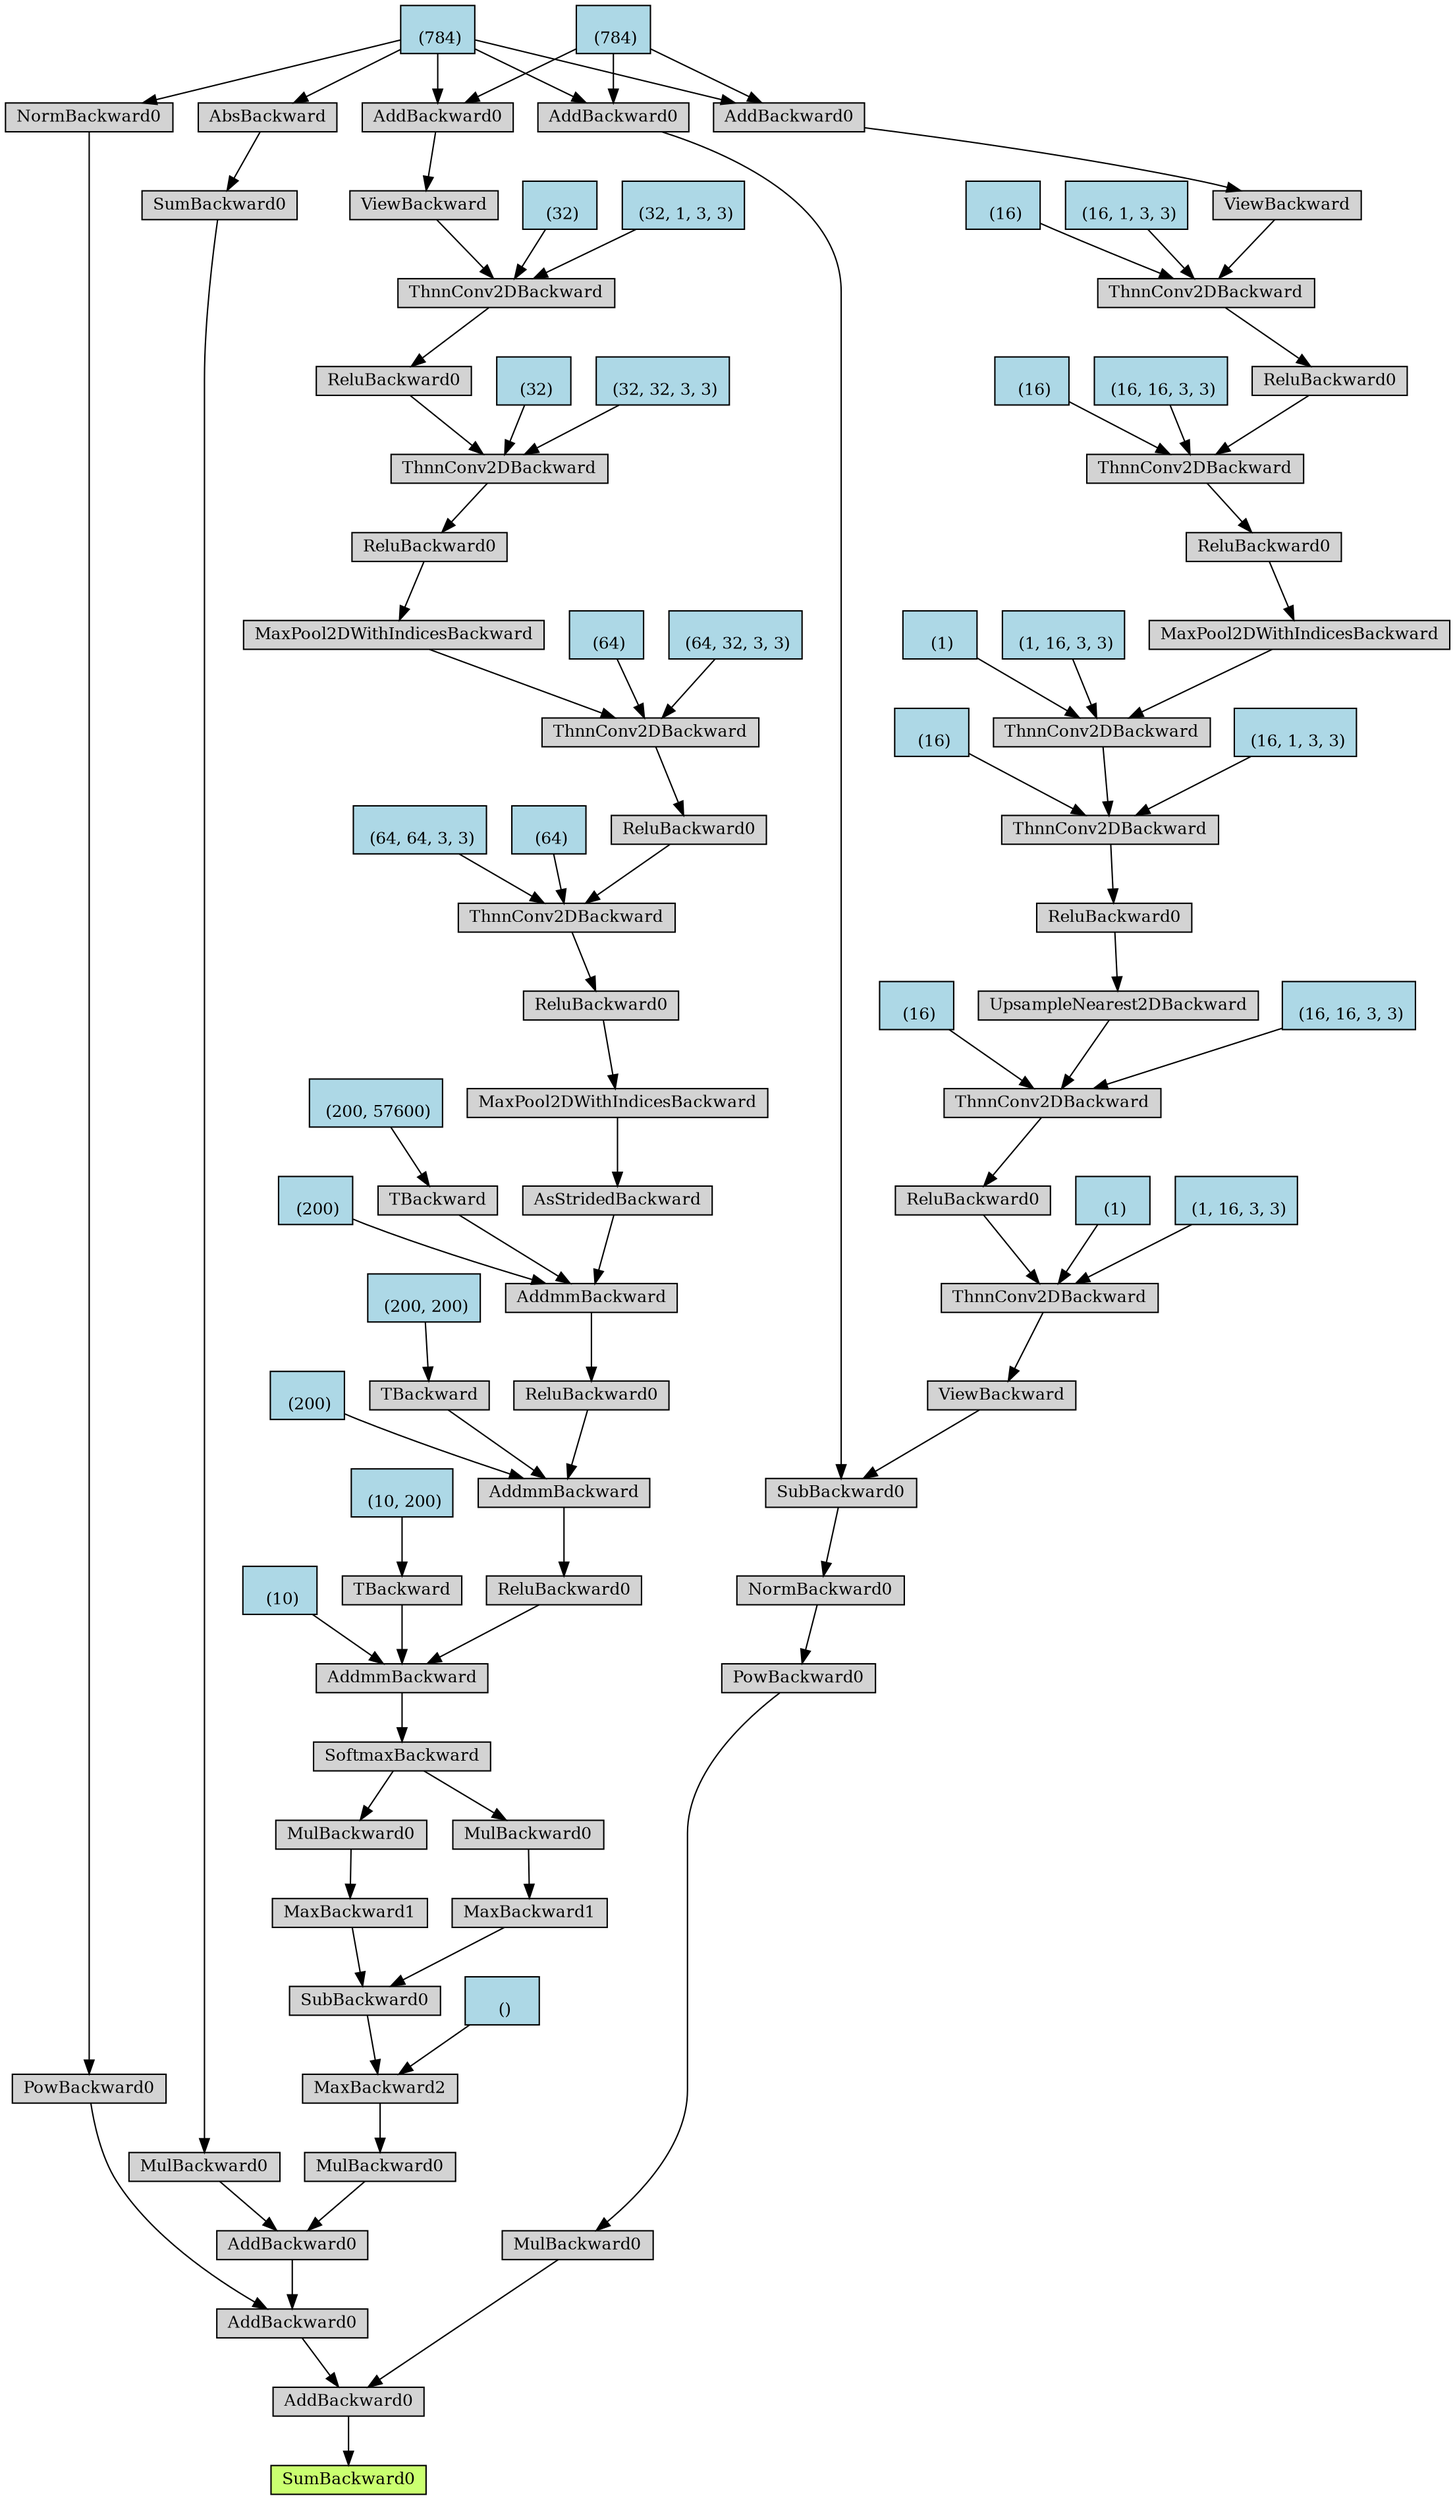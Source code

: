 digraph {
	graph [size="27.0,27.0"]
	node [align=left fontsize=12 height=0.2 ranksep=0.1 shape=box style=filled]
	2624482035024 [label=SumBackward0 fillcolor=darkolivegreen1]
	2625849335256 -> 2624482035024
	2625849335256 [label=AddBackward0]
	2625849334920 -> 2625849335256
	2625849334920 [label=AddBackward0]
	2624482261536 -> 2625849334920
	2624482261536 [label=AddBackward0]
	2624482262376 -> 2624482261536
	2624482262376 [label=MulBackward0]
	2624482264736 -> 2624482262376
	2624482264736 [label=MaxBackward2]
	2624482265072 -> 2624482264736
	2624482265072 [label=SubBackward0]
	2624482327408 -> 2624482265072
	2624482327408 [label=MaxBackward1]
	2624482327576 -> 2624482327408
	2624482327576 [label=MulBackward0]
	2624482327688 -> 2624482327576
	2624482327688 [label=SoftmaxBackward]
	2624482327800 -> 2624482327688
	2624482327800 [label=AddmmBackward]
	2624482327912 -> 2624482327800
	2624482327912 [label="
 (10)" fillcolor=lightblue]
	2624482327968 -> 2624482327800
	2624482327968 [label=ReluBackward0]
	2624482328192 -> 2624482327968
	2624482328192 [label=AddmmBackward]
	2624482328248 -> 2624482328192
	2624482328248 [label="
 (200)" fillcolor=lightblue]
	2624482328304 -> 2624482328192
	2624482328304 [label=ReluBackward0]
	2624482328528 -> 2624482328304
	2624482328528 [label=AddmmBackward]
	2624482357320 -> 2624482328528
	2624482357320 [label="
 (200)" fillcolor=lightblue]
	2624482357376 -> 2624482328528
	2624482357376 [label=AsStridedBackward]
	2624482357600 -> 2624482357376
	2624482357600 [label=MaxPool2DWithIndicesBackward]
	2624482357656 -> 2624482357600
	2624482357656 [label=ReluBackward0]
	2624482357824 -> 2624482357656
	2624482357824 [label=ThnnConv2DBackward]
	2624482357992 -> 2624482357824
	2624482357992 [label=ReluBackward0]
	2624482358216 -> 2624482357992
	2624482358216 [label=ThnnConv2DBackward]
	2624482358384 -> 2624482358216
	2624482358384 [label=MaxPool2DWithIndicesBackward]
	2624482358608 -> 2624482358384
	2624482358608 [label=ReluBackward0]
	2624482358776 -> 2624482358608
	2624482358776 [label=ThnnConv2DBackward]
	2624482358944 -> 2624482358776
	2624482358944 [label=ReluBackward0]
	2624482359168 -> 2624482358944
	2624482359168 [label=ThnnConv2DBackward]
	2624482359336 -> 2624482359168
	2624482359336 [label=ViewBackward]
	2624482359560 -> 2624482359336
	2624482359560 [label=AddBackward0]
	2624482359728 -> 2624482359560
	2624482359728 [label="
 (784)" fillcolor=lightblue]
	2624482359784 -> 2624482359560
	2624482359784 [label="
 (784)" fillcolor=lightblue]
	2624482359392 -> 2624482359168
	2624482359392 [label="
 (32, 1, 3, 3)" fillcolor=lightblue]
	2624482359448 -> 2624482359168
	2624482359448 [label="
 (32)" fillcolor=lightblue]
	2624482359000 -> 2624482358776
	2624482359000 [label="
 (32, 32, 3, 3)" fillcolor=lightblue]
	2624482359056 -> 2624482358776
	2624482359056 [label="
 (32)" fillcolor=lightblue]
	2624482358440 -> 2624482358216
	2624482358440 [label="
 (64, 32, 3, 3)" fillcolor=lightblue]
	2624482358496 -> 2624482358216
	2624482358496 [label="
 (64)" fillcolor=lightblue]
	2624482358048 -> 2624482357824
	2624482358048 [label="
 (64, 64, 3, 3)" fillcolor=lightblue]
	2624482358104 -> 2624482357824
	2624482358104 [label="
 (64)" fillcolor=lightblue]
	2624482357432 -> 2624482328528
	2624482357432 [label=TBackward]
	2624482357544 -> 2624482357432
	2624482357544 [label="
 (200, 57600)" fillcolor=lightblue]
	2624482328360 -> 2624482328192
	2624482328360 [label=TBackward]
	2624482328472 -> 2624482328360
	2624482328472 [label="
 (200, 200)" fillcolor=lightblue]
	2624482328024 -> 2624482327800
	2624482328024 [label=TBackward]
	2624482328136 -> 2624482328024
	2624482328136 [label="
 (10, 200)" fillcolor=lightblue]
	2624482327464 -> 2624482265072
	2624482327464 [label=MaxBackward1]
	2624482327632 -> 2624482327464
	2624482327632 [label=MulBackward0]
	2624482327688 -> 2624482327632
	2624482264904 -> 2624482264736
	2624482264904 [label="
 ()" fillcolor=lightblue]
	2624482262544 -> 2624482261536
	2624482262544 [label=MulBackward0]
	2624482264792 -> 2624482262544
	2624482264792 [label=SumBackward0]
	2624482327744 -> 2624482264792
	2624482327744 [label=AbsBackward]
	2624482359784 -> 2624482327744
	2624482261760 -> 2625849334920
	2624482261760 [label=PowBackward0]
	2624482263224 -> 2624482261760
	2624482263224 [label=NormBackward0]
	2624482359784 -> 2624482263224
	2624482259016 -> 2625849335256
	2624482259016 [label=MulBackward0]
	2624482262320 -> 2624482259016
	2624482262320 [label=PowBackward0]
	2624482327520 -> 2624482262320
	2624482327520 [label=NormBackward0]
	2624482328080 -> 2624482327520
	2624482328080 [label=SubBackward0]
	2624482357488 -> 2624482328080
	2624482357488 [label=AddBackward0]
	2624482359728 -> 2624482357488
	2624482359784 -> 2624482357488
	2624482358160 -> 2624482328080
	2624482358160 [label=ViewBackward]
	2624482357712 -> 2624482358160
	2624482357712 [label=ThnnConv2DBackward]
	2624482358552 -> 2624482357712
	2624482358552 [label=ReluBackward0]
	2624482359616 -> 2624482358552
	2624482359616 [label=ThnnConv2DBackward]
	2624482359224 -> 2624482359616
	2624482359224 [label=UpsampleNearest2DBackward]
	2624273042400 -> 2624482359224
	2624273042400 [label=ReluBackward0]
	2624482360064 -> 2624273042400
	2624482360064 [label=ThnnConv2DBackward]
	2624482360176 -> 2624482360064
	2624482360176 [label=ThnnConv2DBackward]
	2624482360400 -> 2624482360176
	2624482360400 [label=MaxPool2DWithIndicesBackward]
	2624482360624 -> 2624482360400
	2624482360624 [label=ReluBackward0]
	2624482360736 -> 2624482360624
	2624482360736 [label=ThnnConv2DBackward]
	2624482360848 -> 2624482360736
	2624482360848 [label=ReluBackward0]
	2624482361072 -> 2624482360848
	2624482361072 [label=ThnnConv2DBackward]
	2624482361184 -> 2624482361072
	2624482361184 [label=ViewBackward]
	2624482369664 -> 2624482361184
	2624482369664 [label=AddBackward0]
	2624482359728 -> 2624482369664
	2624482359784 -> 2624482369664
	2624482361240 -> 2624482361072
	2624482361240 [label="
 (16, 1, 3, 3)" fillcolor=lightblue]
	2624482361296 -> 2624482361072
	2624482361296 [label="
 (16)" fillcolor=lightblue]
	2624482360904 -> 2624482360736
	2624482360904 [label="
 (16, 16, 3, 3)" fillcolor=lightblue]
	2624482360960 -> 2624482360736
	2624482360960 [label="
 (16)" fillcolor=lightblue]
	2624482360456 -> 2624482360176
	2624482360456 [label="
 (1, 16, 3, 3)" fillcolor=lightblue]
	2624482360512 -> 2624482360176
	2624482360512 [label="
 (1)" fillcolor=lightblue]
	2624482360232 -> 2624482360064
	2624482360232 [label="
 (16, 1, 3, 3)" fillcolor=lightblue]
	2624482360288 -> 2624482360064
	2624482360288 [label="
 (16)" fillcolor=lightblue]
	2624482359840 -> 2624482359616
	2624482359840 [label="
 (16, 16, 3, 3)" fillcolor=lightblue]
	2624482359896 -> 2624482359616
	2624482359896 [label="
 (16)" fillcolor=lightblue]
	2624482358272 -> 2624482357712
	2624482358272 [label="
 (1, 16, 3, 3)" fillcolor=lightblue]
	2624482358832 -> 2624482357712
	2624482358832 [label="
 (1)" fillcolor=lightblue]
}
